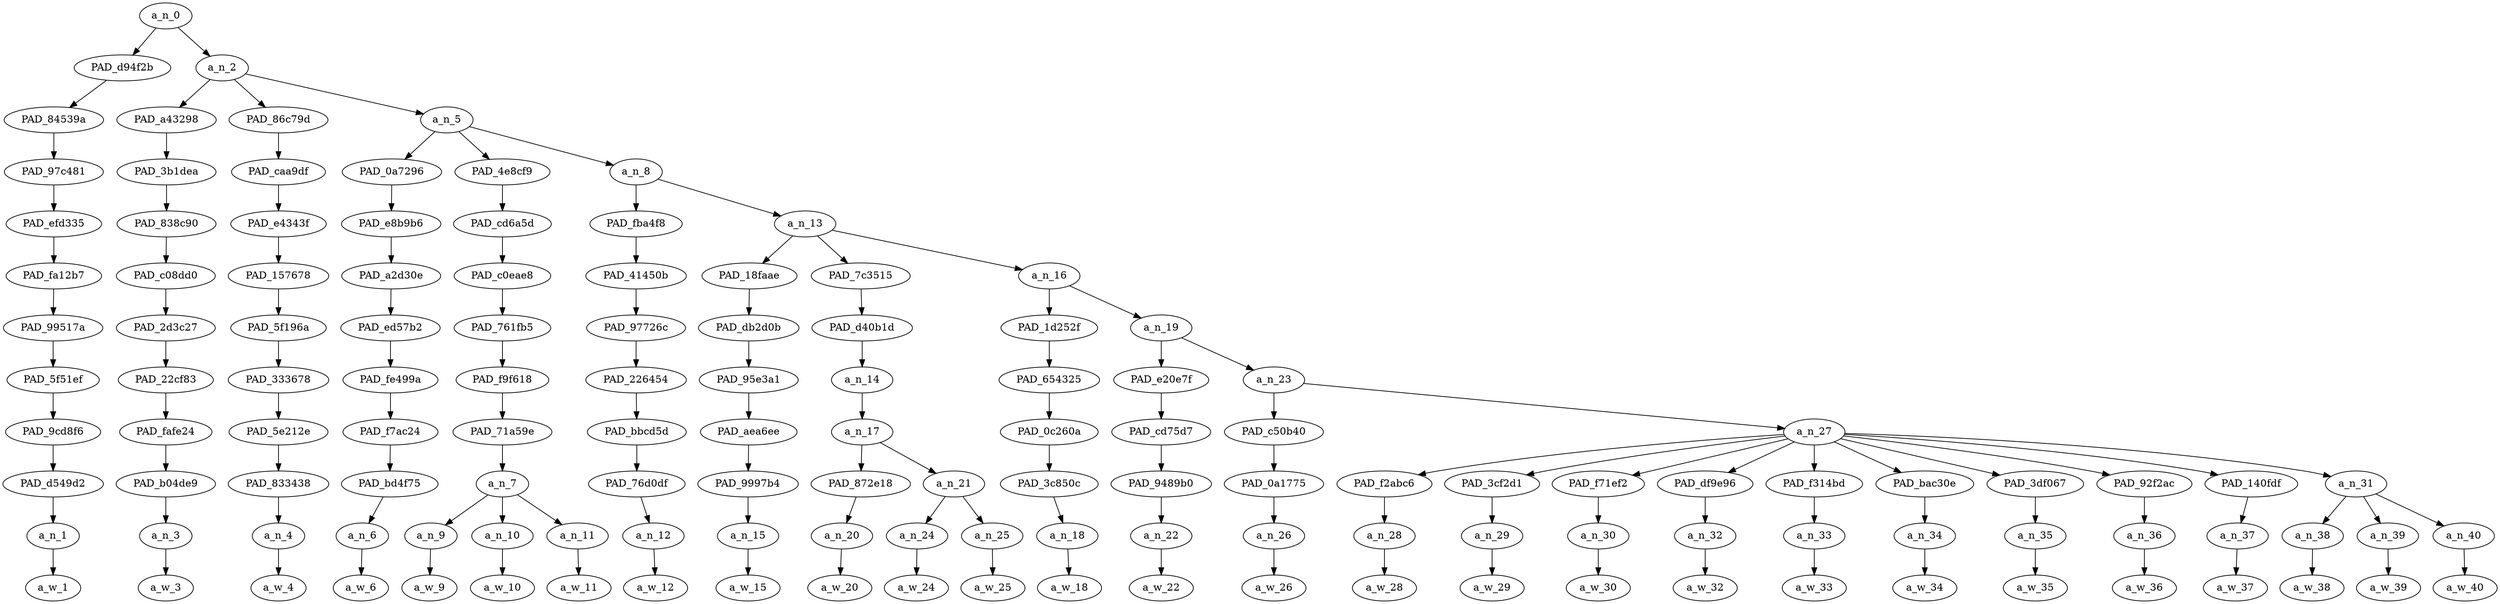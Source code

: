 strict digraph "" {
	a_n_0	[div_dir=-1,
		index=0,
		level=11,
		pos="1.447685185185185,11!",
		text_span="[0, 1, 2, 3, 4, 5, 6, 7, 8, 9, 10, 11, 12, 13, 14, 15, 16, 17, 18, 19, 20, 21, 22, 23, 24, 25, 26]",
		value=0.99999998];
	PAD_d94f2b	[div_dir=-1,
		index=0,
		level=10,
		pos="0.0,10!",
		text_span="[0]",
		value=0.02183292];
	a_n_0 -> PAD_d94f2b;
	a_n_2	[div_dir=-1,
		index=1,
		level=10,
		pos="2.89537037037037,10!",
		text_span="[1, 2, 3, 4, 5, 6, 7, 8, 9, 10, 11, 12, 13, 14, 15, 16, 17, 18, 19, 20, 21, 22, 23, 24, 25, 26]",
		value=0.97811556];
	a_n_0 -> a_n_2;
	PAD_84539a	[div_dir=-1,
		index=0,
		level=9,
		pos="0.0,9!",
		text_span="[0]",
		value=0.02183292];
	PAD_d94f2b -> PAD_84539a;
	PAD_97c481	[div_dir=-1,
		index=0,
		level=8,
		pos="0.0,8!",
		text_span="[0]",
		value=0.02183292];
	PAD_84539a -> PAD_97c481;
	PAD_efd335	[div_dir=-1,
		index=0,
		level=7,
		pos="0.0,7!",
		text_span="[0]",
		value=0.02183292];
	PAD_97c481 -> PAD_efd335;
	PAD_fa12b7	[div_dir=-1,
		index=0,
		level=6,
		pos="0.0,6!",
		text_span="[0]",
		value=0.02183292];
	PAD_efd335 -> PAD_fa12b7;
	PAD_99517a	[div_dir=-1,
		index=0,
		level=5,
		pos="0.0,5!",
		text_span="[0]",
		value=0.02183292];
	PAD_fa12b7 -> PAD_99517a;
	PAD_5f51ef	[div_dir=-1,
		index=0,
		level=4,
		pos="0.0,4!",
		text_span="[0]",
		value=0.02183292];
	PAD_99517a -> PAD_5f51ef;
	PAD_9cd8f6	[div_dir=-1,
		index=0,
		level=3,
		pos="0.0,3!",
		text_span="[0]",
		value=0.02183292];
	PAD_5f51ef -> PAD_9cd8f6;
	PAD_d549d2	[div_dir=-1,
		index=0,
		level=2,
		pos="0.0,2!",
		text_span="[0]",
		value=0.02183292];
	PAD_9cd8f6 -> PAD_d549d2;
	a_n_1	[div_dir=-1,
		index=0,
		level=1,
		pos="0.0,1!",
		text_span="[0]",
		value=0.02183292];
	PAD_d549d2 -> a_n_1;
	a_w_1	[div_dir=0,
		index=0,
		level=0,
		pos="0,0!",
		text_span="[0]",
		value=i];
	a_n_1 -> a_w_1;
	PAD_a43298	[div_dir=-1,
		index=1,
		level=9,
		pos="1.0,9!",
		text_span="[1]",
		value=0.01233372];
	a_n_2 -> PAD_a43298;
	PAD_86c79d	[div_dir=1,
		index=2,
		level=9,
		pos="2.0,9!",
		text_span="[2]",
		value=0.01300351];
	a_n_2 -> PAD_86c79d;
	a_n_5	[div_dir=-1,
		index=3,
		level=9,
		pos="5.686111111111111,9!",
		text_span="[3, 4, 5, 6, 7, 8, 9, 10, 11, 12, 13, 14, 15, 16, 17, 18, 19, 20, 21, 22, 23, 24, 25, 26]",
		value=0.95274559];
	a_n_2 -> a_n_5;
	PAD_3b1dea	[div_dir=-1,
		index=1,
		level=8,
		pos="1.0,8!",
		text_span="[1]",
		value=0.01233372];
	PAD_a43298 -> PAD_3b1dea;
	PAD_838c90	[div_dir=-1,
		index=1,
		level=7,
		pos="1.0,7!",
		text_span="[1]",
		value=0.01233372];
	PAD_3b1dea -> PAD_838c90;
	PAD_c08dd0	[div_dir=-1,
		index=1,
		level=6,
		pos="1.0,6!",
		text_span="[1]",
		value=0.01233372];
	PAD_838c90 -> PAD_c08dd0;
	PAD_2d3c27	[div_dir=-1,
		index=1,
		level=5,
		pos="1.0,5!",
		text_span="[1]",
		value=0.01233372];
	PAD_c08dd0 -> PAD_2d3c27;
	PAD_22cf83	[div_dir=-1,
		index=1,
		level=4,
		pos="1.0,4!",
		text_span="[1]",
		value=0.01233372];
	PAD_2d3c27 -> PAD_22cf83;
	PAD_fafe24	[div_dir=-1,
		index=1,
		level=3,
		pos="1.0,3!",
		text_span="[1]",
		value=0.01233372];
	PAD_22cf83 -> PAD_fafe24;
	PAD_b04de9	[div_dir=-1,
		index=1,
		level=2,
		pos="1.0,2!",
		text_span="[1]",
		value=0.01233372];
	PAD_fafe24 -> PAD_b04de9;
	a_n_3	[div_dir=-1,
		index=1,
		level=1,
		pos="1.0,1!",
		text_span="[1]",
		value=0.01233372];
	PAD_b04de9 -> a_n_3;
	a_w_3	[div_dir=0,
		index=1,
		level=0,
		pos="1,0!",
		text_span="[1]",
		value=do];
	a_n_3 -> a_w_3;
	PAD_caa9df	[div_dir=1,
		index=2,
		level=8,
		pos="2.0,8!",
		text_span="[2]",
		value=0.01300351];
	PAD_86c79d -> PAD_caa9df;
	PAD_e4343f	[div_dir=1,
		index=2,
		level=7,
		pos="2.0,7!",
		text_span="[2]",
		value=0.01300351];
	PAD_caa9df -> PAD_e4343f;
	PAD_157678	[div_dir=1,
		index=2,
		level=6,
		pos="2.0,6!",
		text_span="[2]",
		value=0.01300351];
	PAD_e4343f -> PAD_157678;
	PAD_5f196a	[div_dir=1,
		index=2,
		level=5,
		pos="2.0,5!",
		text_span="[2]",
		value=0.01300351];
	PAD_157678 -> PAD_5f196a;
	PAD_333678	[div_dir=1,
		index=2,
		level=4,
		pos="2.0,4!",
		text_span="[2]",
		value=0.01300351];
	PAD_5f196a -> PAD_333678;
	PAD_5e212e	[div_dir=1,
		index=2,
		level=3,
		pos="2.0,3!",
		text_span="[2]",
		value=0.01300351];
	PAD_333678 -> PAD_5e212e;
	PAD_833438	[div_dir=1,
		index=2,
		level=2,
		pos="2.0,2!",
		text_span="[2]",
		value=0.01300351];
	PAD_5e212e -> PAD_833438;
	a_n_4	[div_dir=1,
		index=2,
		level=1,
		pos="2.0,1!",
		text_span="[2]",
		value=0.01300351];
	PAD_833438 -> a_n_4;
	a_w_4	[div_dir=0,
		index=2,
		level=0,
		pos="2,0!",
		text_span="[2]",
		value=not];
	a_n_4 -> a_w_4;
	PAD_0a7296	[div_dir=-1,
		index=3,
		level=8,
		pos="3.0,8!",
		text_span="[3]",
		value=0.03353725];
	a_n_5 -> PAD_0a7296;
	PAD_4e8cf9	[div_dir=-1,
		index=4,
		level=8,
		pos="5.0,8!",
		text_span="[4, 5, 6]",
		value=0.26478204];
	a_n_5 -> PAD_4e8cf9;
	a_n_8	[div_dir=1,
		index=5,
		level=8,
		pos="9.058333333333334,8!",
		text_span="[7, 8, 9, 10, 11, 12, 13, 14, 15, 16, 17, 18, 19, 20, 21, 22, 23, 24, 25, 26]",
		value=0.65439535];
	a_n_5 -> a_n_8;
	PAD_e8b9b6	[div_dir=-1,
		index=3,
		level=7,
		pos="3.0,7!",
		text_span="[3]",
		value=0.03353725];
	PAD_0a7296 -> PAD_e8b9b6;
	PAD_a2d30e	[div_dir=-1,
		index=3,
		level=6,
		pos="3.0,6!",
		text_span="[3]",
		value=0.03353725];
	PAD_e8b9b6 -> PAD_a2d30e;
	PAD_ed57b2	[div_dir=-1,
		index=3,
		level=5,
		pos="3.0,5!",
		text_span="[3]",
		value=0.03353725];
	PAD_a2d30e -> PAD_ed57b2;
	PAD_fe499a	[div_dir=-1,
		index=3,
		level=4,
		pos="3.0,4!",
		text_span="[3]",
		value=0.03353725];
	PAD_ed57b2 -> PAD_fe499a;
	PAD_f7ac24	[div_dir=-1,
		index=3,
		level=3,
		pos="3.0,3!",
		text_span="[3]",
		value=0.03353725];
	PAD_fe499a -> PAD_f7ac24;
	PAD_bd4f75	[div_dir=-1,
		index=3,
		level=2,
		pos="3.0,2!",
		text_span="[3]",
		value=0.03353725];
	PAD_f7ac24 -> PAD_bd4f75;
	a_n_6	[div_dir=-1,
		index=3,
		level=1,
		pos="3.0,1!",
		text_span="[3]",
		value=0.03353725];
	PAD_bd4f75 -> a_n_6;
	a_w_6	[div_dir=0,
		index=3,
		level=0,
		pos="3,0!",
		text_span="[3]",
		value=blame];
	a_n_6 -> a_w_6;
	PAD_cd6a5d	[div_dir=-1,
		index=4,
		level=7,
		pos="5.0,7!",
		text_span="[4, 5, 6]",
		value=0.26478204];
	PAD_4e8cf9 -> PAD_cd6a5d;
	PAD_c0eae8	[div_dir=-1,
		index=4,
		level=6,
		pos="5.0,6!",
		text_span="[4, 5, 6]",
		value=0.26478204];
	PAD_cd6a5d -> PAD_c0eae8;
	PAD_761fb5	[div_dir=-1,
		index=4,
		level=5,
		pos="5.0,5!",
		text_span="[4, 5, 6]",
		value=0.26478204];
	PAD_c0eae8 -> PAD_761fb5;
	PAD_f9f618	[div_dir=-1,
		index=4,
		level=4,
		pos="5.0,4!",
		text_span="[4, 5, 6]",
		value=0.26478204];
	PAD_761fb5 -> PAD_f9f618;
	PAD_71a59e	[div_dir=-1,
		index=4,
		level=3,
		pos="5.0,3!",
		text_span="[4, 5, 6]",
		value=0.26478204];
	PAD_f9f618 -> PAD_71a59e;
	a_n_7	[div_dir=-1,
		index=4,
		level=2,
		pos="5.0,2!",
		text_span="[4, 5, 6]",
		value=0.26478204];
	PAD_71a59e -> a_n_7;
	a_n_9	[div_dir=-1,
		index=4,
		level=1,
		pos="4.0,1!",
		text_span="[4]",
		value=0.07773371];
	a_n_7 -> a_n_9;
	a_n_10	[div_dir=1,
		index=5,
		level=1,
		pos="5.0,1!",
		text_span="[5]",
		value=0.09149234];
	a_n_7 -> a_n_10;
	a_n_11	[div_dir=-1,
		index=6,
		level=1,
		pos="6.0,1!",
		text_span="[6]",
		value=0.09547131];
	a_n_7 -> a_n_11;
	a_w_9	[div_dir=0,
		index=4,
		level=0,
		pos="4,0!",
		text_span="[4]",
		value=orlando];
	a_n_9 -> a_w_9;
	a_w_10	[div_dir=0,
		index=5,
		level=0,
		pos="5,0!",
		text_span="[5]",
		value=pie];
	a_n_10 -> a_w_10;
	a_w_11	[div_dir=0,
		index=6,
		level=0,
		pos="6,0!",
		text_span="[6]",
		value=rats];
	a_n_11 -> a_w_11;
	PAD_fba4f8	[div_dir=-1,
		index=5,
		level=7,
		pos="7.0,7!",
		text_span="[7]",
		value=0.02257617];
	a_n_8 -> PAD_fba4f8;
	a_n_13	[div_dir=1,
		index=6,
		level=7,
		pos="11.116666666666667,7!",
		text_span="[8, 9, 10, 11, 12, 13, 14, 15, 16, 17, 18, 19, 20, 21, 22, 23, 24, 25, 26]",
		value=0.63180813];
	a_n_8 -> a_n_13;
	PAD_41450b	[div_dir=-1,
		index=5,
		level=6,
		pos="7.0,6!",
		text_span="[7]",
		value=0.02257617];
	PAD_fba4f8 -> PAD_41450b;
	PAD_97726c	[div_dir=-1,
		index=5,
		level=5,
		pos="7.0,5!",
		text_span="[7]",
		value=0.02257617];
	PAD_41450b -> PAD_97726c;
	PAD_226454	[div_dir=-1,
		index=5,
		level=4,
		pos="7.0,4!",
		text_span="[7]",
		value=0.02257617];
	PAD_97726c -> PAD_226454;
	PAD_bbcd5d	[div_dir=-1,
		index=5,
		level=3,
		pos="7.0,3!",
		text_span="[7]",
		value=0.02257617];
	PAD_226454 -> PAD_bbcd5d;
	PAD_76d0df	[div_dir=-1,
		index=5,
		level=2,
		pos="7.0,2!",
		text_span="[7]",
		value=0.02257617];
	PAD_bbcd5d -> PAD_76d0df;
	a_n_12	[div_dir=-1,
		index=7,
		level=1,
		pos="7.0,1!",
		text_span="[7]",
		value=0.02257617];
	PAD_76d0df -> a_n_12;
	a_w_12	[div_dir=0,
		index=7,
		level=0,
		pos="7,0!",
		text_span="[7]",
		value=for];
	a_n_12 -> a_w_12;
	PAD_18faae	[div_dir=1,
		index=7,
		level=6,
		pos="11.0,6!",
		text_span="[11]",
		value=0.01649254];
	a_n_13 -> PAD_18faae;
	PAD_7c3515	[div_dir=-1,
		index=6,
		level=6,
		pos="8.75,6!",
		text_span="[8, 9, 10]",
		value=0.10491880];
	a_n_13 -> PAD_7c3515;
	a_n_16	[div_dir=1,
		index=8,
		level=6,
		pos="13.6,6!",
		text_span="[12, 13, 14, 15, 16, 17, 18, 19, 20, 21, 22, 23, 24, 25, 26]",
		value=0.51037109];
	a_n_13 -> a_n_16;
	PAD_db2d0b	[div_dir=1,
		index=7,
		level=5,
		pos="11.0,5!",
		text_span="[11]",
		value=0.01649254];
	PAD_18faae -> PAD_db2d0b;
	PAD_95e3a1	[div_dir=1,
		index=7,
		level=4,
		pos="11.0,4!",
		text_span="[11]",
		value=0.01649254];
	PAD_db2d0b -> PAD_95e3a1;
	PAD_aea6ee	[div_dir=1,
		index=7,
		level=3,
		pos="11.0,3!",
		text_span="[11]",
		value=0.01649254];
	PAD_95e3a1 -> PAD_aea6ee;
	PAD_9997b4	[div_dir=1,
		index=8,
		level=2,
		pos="11.0,2!",
		text_span="[11]",
		value=0.01649254];
	PAD_aea6ee -> PAD_9997b4;
	a_n_15	[div_dir=1,
		index=11,
		level=1,
		pos="11.0,1!",
		text_span="[11]",
		value=0.01649254];
	PAD_9997b4 -> a_n_15;
	a_w_15	[div_dir=0,
		index=11,
		level=0,
		pos="11,0!",
		text_span="[11]",
		value=they];
	a_n_15 -> a_w_15;
	PAD_d40b1d	[div_dir=-1,
		index=6,
		level=5,
		pos="8.75,5!",
		text_span="[8, 9, 10]",
		value=0.10491880];
	PAD_7c3515 -> PAD_d40b1d;
	a_n_14	[div_dir=-1,
		index=6,
		level=4,
		pos="8.75,4!",
		text_span="[8, 9, 10]",
		value=0.10491880];
	PAD_d40b1d -> a_n_14;
	a_n_17	[div_dir=-1,
		index=6,
		level=3,
		pos="8.75,3!",
		text_span="[8, 9, 10]",
		value=0.10488148];
	a_n_14 -> a_n_17;
	PAD_872e18	[div_dir=-1,
		index=6,
		level=2,
		pos="8.0,2!",
		text_span="[8]",
		value=0.07390234];
	a_n_17 -> PAD_872e18;
	a_n_21	[div_dir=1,
		index=7,
		level=2,
		pos="9.5,2!",
		text_span="[9, 10]",
		value=0.03094182];
	a_n_17 -> a_n_21;
	a_n_20	[div_dir=-1,
		index=8,
		level=1,
		pos="8.0,1!",
		text_span="[8]",
		value=0.07390234];
	PAD_872e18 -> a_n_20;
	a_w_20	[div_dir=0,
		index=8,
		level=0,
		pos="8,0!",
		text_span="[8]",
		value=loosing];
	a_n_20 -> a_w_20;
	a_n_24	[div_dir=-1,
		index=9,
		level=1,
		pos="9.0,1!",
		text_span="[9]",
		value=0.01739531];
	a_n_21 -> a_n_24;
	a_n_25	[div_dir=1,
		index=10,
		level=1,
		pos="10.0,1!",
		text_span="[10]",
		value=0.01352230];
	a_n_21 -> a_n_25;
	a_w_24	[div_dir=0,
		index=9,
		level=0,
		pos="9,0!",
		text_span="[9]",
		value=like];
	a_n_24 -> a_w_24;
	a_w_25	[div_dir=0,
		index=10,
		level=0,
		pos="10,0!",
		text_span="[10]",
		value=this];
	a_n_25 -> a_w_25;
	PAD_1d252f	[div_dir=1,
		index=8,
		level=5,
		pos="12.0,5!",
		text_span="[12]",
		value=0.01559835];
	a_n_16 -> PAD_1d252f;
	a_n_19	[div_dir=1,
		index=9,
		level=5,
		pos="15.2,5!",
		text_span="[13, 14, 15, 16, 17, 18, 19, 20, 21, 22, 23, 24, 25, 26]",
		value=0.49472717];
	a_n_16 -> a_n_19;
	PAD_654325	[div_dir=1,
		index=8,
		level=4,
		pos="12.0,4!",
		text_span="[12]",
		value=0.01559835];
	PAD_1d252f -> PAD_654325;
	PAD_0c260a	[div_dir=1,
		index=8,
		level=3,
		pos="12.0,3!",
		text_span="[12]",
		value=0.01559835];
	PAD_654325 -> PAD_0c260a;
	PAD_3c850c	[div_dir=1,
		index=9,
		level=2,
		pos="12.0,2!",
		text_span="[12]",
		value=0.01559835];
	PAD_0c260a -> PAD_3c850c;
	a_n_18	[div_dir=1,
		index=12,
		level=1,
		pos="12.0,1!",
		text_span="[12]",
		value=0.01559835];
	PAD_3c850c -> a_n_18;
	a_w_18	[div_dir=0,
		index=12,
		level=0,
		pos="12,0!",
		text_span="[12]",
		value=are];
	a_n_18 -> a_w_18;
	PAD_e20e7f	[div_dir=-1,
		index=9,
		level=4,
		pos="13.0,4!",
		text_span="[13]",
		value=0.03917214];
	a_n_19 -> PAD_e20e7f;
	a_n_23	[div_dir=1,
		index=10,
		level=4,
		pos="17.4,4!",
		text_span="[14, 15, 16, 17, 18, 19, 20, 21, 22, 23, 24, 25, 26]",
		value=0.45551928];
	a_n_19 -> a_n_23;
	PAD_cd75d7	[div_dir=-1,
		index=9,
		level=3,
		pos="13.0,3!",
		text_span="[13]",
		value=0.03917214];
	PAD_e20e7f -> PAD_cd75d7;
	PAD_9489b0	[div_dir=-1,
		index=10,
		level=2,
		pos="13.0,2!",
		text_span="[13]",
		value=0.03917214];
	PAD_cd75d7 -> PAD_9489b0;
	a_n_22	[div_dir=-1,
		index=13,
		level=1,
		pos="13.0,1!",
		text_span="[13]",
		value=0.03917214];
	PAD_9489b0 -> a_n_22;
	a_w_22	[div_dir=0,
		index=13,
		level=0,
		pos="13,0!",
		text_span="[13]",
		value=drunk];
	a_n_22 -> a_w_22;
	PAD_c50b40	[div_dir=-1,
		index=10,
		level=3,
		pos="14.0,3!",
		text_span="[14]",
		value=0.01730040];
	a_n_23 -> PAD_c50b40;
	a_n_27	[div_dir=1,
		index=11,
		level=3,
		pos="20.8,3!",
		text_span="[15, 16, 17, 18, 19, 20, 21, 22, 23, 24, 25, 26]",
		value=0.43817313];
	a_n_23 -> a_n_27;
	PAD_0a1775	[div_dir=-1,
		index=11,
		level=2,
		pos="14.0,2!",
		text_span="[14]",
		value=0.01730040];
	PAD_c50b40 -> PAD_0a1775;
	a_n_26	[div_dir=-1,
		index=14,
		level=1,
		pos="14.0,1!",
		text_span="[14]",
		value=0.01730040];
	PAD_0a1775 -> a_n_26;
	a_w_26	[div_dir=0,
		index=14,
		level=0,
		pos="14,0!",
		text_span="[14]",
		value=from];
	a_n_26 -> a_w_26;
	PAD_f2abc6	[div_dir=-1,
		index=12,
		level=2,
		pos="15.0,2!",
		text_span="[15]",
		value=0.02504605];
	a_n_27 -> PAD_f2abc6;
	PAD_3cf2d1	[div_dir=1,
		index=13,
		level=2,
		pos="16.0,2!",
		text_span="[16]",
		value=0.04427542];
	a_n_27 -> PAD_3cf2d1;
	PAD_f71ef2	[div_dir=-1,
		index=14,
		level=2,
		pos="17.0,2!",
		text_span="[17]",
		value=0.06117001];
	a_n_27 -> PAD_f71ef2;
	PAD_df9e96	[div_dir=1,
		index=16,
		level=2,
		pos="21.0,2!",
		text_span="[21]",
		value=0.04837632];
	a_n_27 -> PAD_df9e96;
	PAD_f314bd	[div_dir=1,
		index=17,
		level=2,
		pos="22.0,2!",
		text_span="[22]",
		value=0.01709339];
	a_n_27 -> PAD_f314bd;
	PAD_bac30e	[div_dir=-1,
		index=18,
		level=2,
		pos="23.0,2!",
		text_span="[23]",
		value=0.02571395];
	a_n_27 -> PAD_bac30e;
	PAD_3df067	[div_dir=1,
		index=19,
		level=2,
		pos="24.0,2!",
		text_span="[24]",
		value=0.04837023];
	a_n_27 -> PAD_3df067;
	PAD_92f2ac	[div_dir=1,
		index=20,
		level=2,
		pos="25.0,2!",
		text_span="[25]",
		value=0.03046009];
	a_n_27 -> PAD_92f2ac;
	PAD_140fdf	[div_dir=-1,
		index=21,
		level=2,
		pos="26.0,2!",
		text_span="[26]",
		value=0.03375648];
	a_n_27 -> PAD_140fdf;
	a_n_31	[div_dir=-1,
		index=15,
		level=2,
		pos="19.0,2!",
		text_span="[18, 19, 20]",
		value=0.10386177];
	a_n_27 -> a_n_31;
	a_n_28	[div_dir=-1,
		index=15,
		level=1,
		pos="15.0,1!",
		text_span="[15]",
		value=0.02504605];
	PAD_f2abc6 -> a_n_28;
	a_w_28	[div_dir=0,
		index=15,
		level=0,
		pos="15,0!",
		text_span="[15]",
		value=that];
	a_n_28 -> a_w_28;
	a_n_29	[div_dir=1,
		index=16,
		level=1,
		pos="16.0,1!",
		text_span="[16]",
		value=0.04427542];
	PAD_3cf2d1 -> a_n_29;
	a_w_29	[div_dir=0,
		index=16,
		level=0,
		pos="16,0!",
		text_span="[16]",
		value=black];
	a_n_29 -> a_w_29;
	a_n_30	[div_dir=-1,
		index=17,
		level=1,
		pos="17.0,1!",
		text_span="[17]",
		value=0.06117001];
	PAD_f71ef2 -> a_n_30;
	a_w_30	[div_dir=0,
		index=17,
		level=0,
		pos="17,0!",
		text_span="[17]",
		value=label];
	a_n_30 -> a_w_30;
	a_n_32	[div_dir=1,
		index=21,
		level=1,
		pos="21.0,1!",
		text_span="[21]",
		value=0.04837632];
	PAD_df9e96 -> a_n_32;
	a_w_32	[div_dir=0,
		index=21,
		level=0,
		pos="21,0!",
		text_span="[21]",
		value=mtn];
	a_n_32 -> a_w_32;
	a_n_33	[div_dir=1,
		index=22,
		level=1,
		pos="22.0,1!",
		text_span="[22]",
		value=0.01709339];
	PAD_f314bd -> a_n_33;
	a_w_33	[div_dir=0,
		index=22,
		level=0,
		pos="22,0!",
		text_span="[22]",
		value=8];
	a_n_33 -> a_w_33;
	a_n_34	[div_dir=-1,
		index=23,
		level=1,
		pos="23.0,1!",
		text_span="[23]",
		value=0.02571395];
	PAD_bac30e -> a_n_34;
	a_w_34	[div_dir=0,
		index=23,
		level=0,
		pos="23,0!",
		text_span="[23]",
		value=ss];
	a_n_34 -> a_w_34;
	a_n_35	[div_dir=1,
		index=24,
		level=1,
		pos="24.0,1!",
		text_span="[24]",
		value=0.04837023];
	PAD_3df067 -> a_n_35;
	a_w_35	[div_dir=0,
		index=24,
		level=0,
		pos="24,0!",
		text_span="[24]",
		value=diski];
	a_n_35 -> a_w_35;
	a_n_36	[div_dir=1,
		index=25,
		level=1,
		pos="25.0,1!",
		text_span="[25]",
		value=0.03046009];
	PAD_92f2ac -> a_n_36;
	a_w_36	[div_dir=0,
		index=25,
		level=0,
		pos="25,0!",
		text_span="[25]",
		value=wafa];
	a_n_36 -> a_w_36;
	a_n_37	[div_dir=-1,
		index=26,
		level=1,
		pos="26.0,1!",
		text_span="[26]",
		value=0.03375648];
	PAD_140fdf -> a_n_37;
	a_w_37	[div_dir=0,
		index=26,
		level=0,
		pos="26,0!",
		text_span="[26]",
		value=wafa1];
	a_n_37 -> a_w_37;
	a_n_38	[div_dir=-1,
		index=18,
		level=1,
		pos="18.0,1!",
		text_span="[18]",
		value=0.03697890];
	a_n_31 -> a_n_38;
	a_n_39	[div_dir=-1,
		index=19,
		level=1,
		pos="19.0,1!",
		text_span="[19]",
		value=0.03434029];
	a_n_31 -> a_n_39;
	a_n_40	[div_dir=1,
		index=20,
		level=1,
		pos="20.0,1!",
		text_span="[20]",
		value=0.03246345];
	a_n_31 -> a_n_40;
	a_w_38	[div_dir=0,
		index=18,
		level=0,
		pos="18,0!",
		text_span="[18]",
		value=😂];
	a_n_38 -> a_w_38;
	a_w_39	[div_dir=0,
		index=19,
		level=0,
		pos="19,0!",
		text_span="[19]",
		value=😂1];
	a_n_39 -> a_w_39;
	a_w_40	[div_dir=0,
		index=20,
		level=0,
		pos="20,0!",
		text_span="[20]",
		value=😂2];
	a_n_40 -> a_w_40;
}
